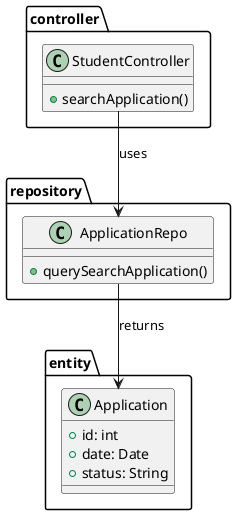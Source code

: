 @startuml
package controller {
    class StudentController {
        +searchApplication()
    }
}

package repository {
    class ApplicationRepo {
        +querySearchApplication()
    }
}

package entity {
    class Application {
        +id: int
        +date: Date
        +status: String
    }
}

StudentController --> ApplicationRepo : uses
ApplicationRepo --> Application : returns
@enduml
